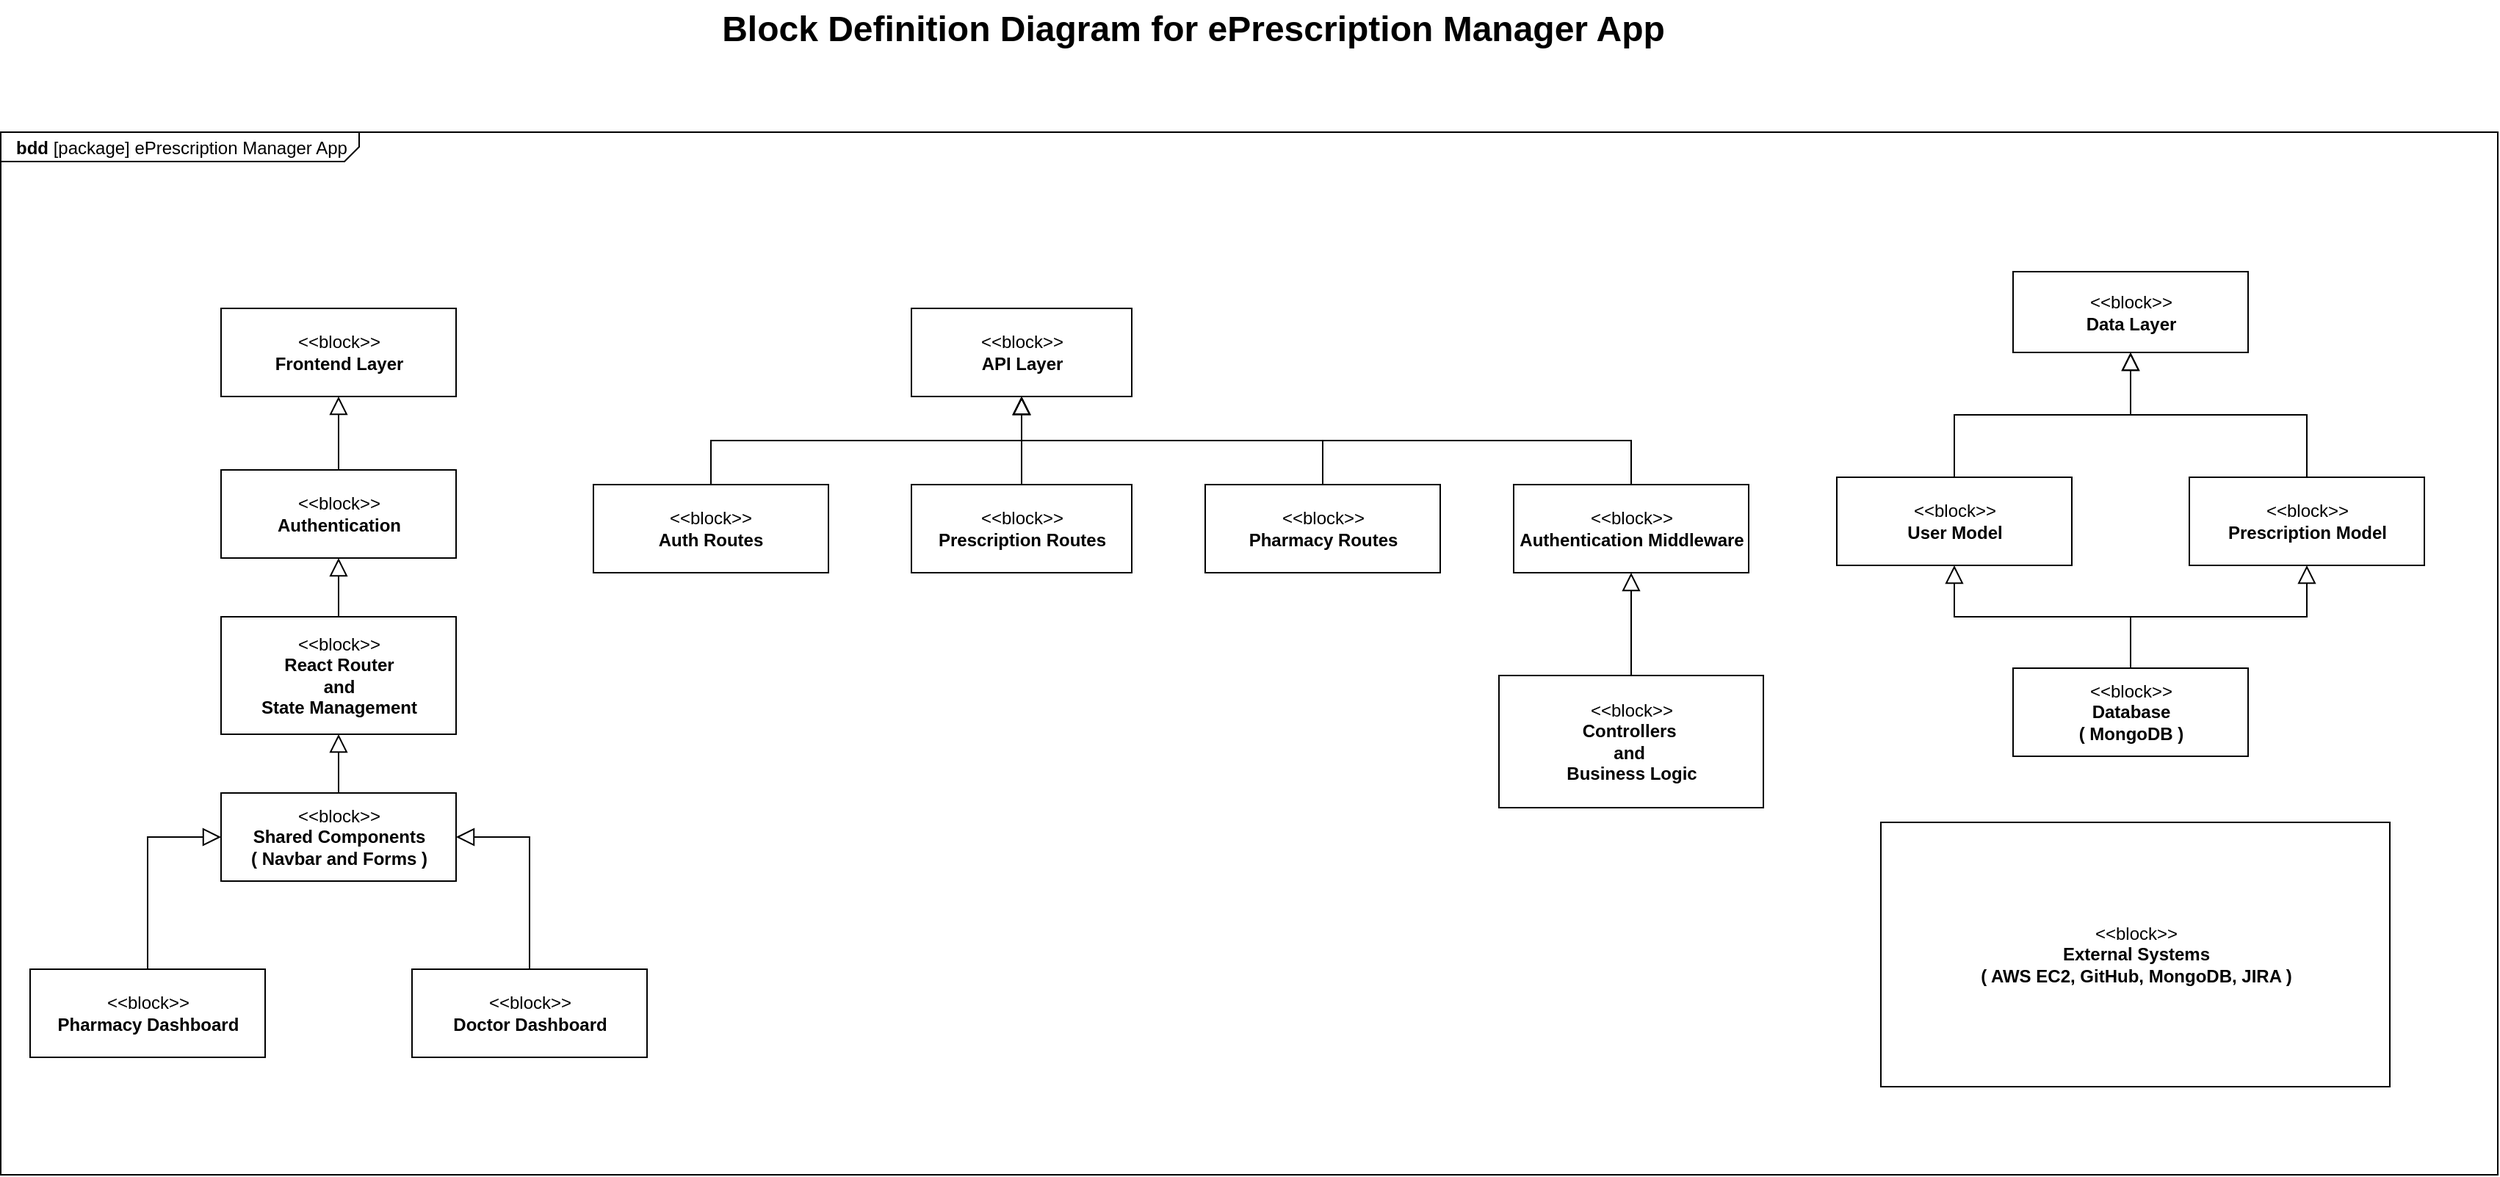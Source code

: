 <mxfile version="28.1.0">
  <diagram name="Page-1" id="929967ad-93f9-6ef4-fab6-5d389245f69c">
    <mxGraphModel dx="3438.5" dy="1584" grid="1" gridSize="10" guides="1" tooltips="1" connect="1" arrows="1" fold="1" page="1" pageScale="1.5" pageWidth="1169" pageHeight="826" background="none" math="0" shadow="0">
      <root>
        <mxCell id="0" style=";html=1;" />
        <mxCell id="1" style=";html=1;" parent="0" />
        <mxCell id="1672d66443f91eb5-23" value="Block Definition Diagram for ePrescription Manager App" style="text;strokeColor=none;fillColor=none;html=1;fontSize=24;fontStyle=1;verticalAlign=middle;align=center;" parent="1" vertex="1">
          <mxGeometry x="-820" y="40" width="1510" height="40" as="geometry" />
        </mxCell>
        <mxCell id="Wz-yfDFZc7wDXekqJ1n8-1" value="&lt;p style=&quot;margin:0px;margin-top:4px;margin-left:10px;text-align:left;&quot;&gt;&lt;b&gt;bdd&lt;/b&gt;&amp;nbsp;[package] ePrescription Manager App&lt;/p&gt;" style="html=1;shape=mxgraph.sysml.package;labelX=244.83;align=left;spacingLeft=10;overflow=fill;recursiveResize=0;" parent="1" vertex="1">
          <mxGeometry x="-876.5" y="130" width="1700" height="710" as="geometry" />
        </mxCell>
        <mxCell id="Wz-yfDFZc7wDXekqJ1n8-3" value="&lt;span style=&quot;font-weight: normal;&quot;&gt;&amp;lt;&amp;lt;block&amp;gt;&amp;gt;&lt;/span&gt;&lt;div&gt;Frontend Layer&lt;/div&gt;" style="strokeColor=inherit;fillColor=inherit;gradientColor=inherit;shape=rect;fontStyle=1;html=1;whiteSpace=wrap;align=center;" parent="Wz-yfDFZc7wDXekqJ1n8-1" vertex="1">
          <mxGeometry x="150" y="120" width="160" height="60" as="geometry" />
        </mxCell>
        <mxCell id="f8R9u9px-EH5b3UmAq_i-1" value="&lt;span style=&quot;font-weight: normal;&quot;&gt;&amp;lt;&amp;lt;block&amp;gt;&amp;gt;&lt;/span&gt;&lt;div&gt;API Layer&lt;/div&gt;" style="strokeColor=inherit;fillColor=inherit;gradientColor=inherit;shape=rect;fontStyle=1;html=1;whiteSpace=wrap;align=center;" vertex="1" parent="Wz-yfDFZc7wDXekqJ1n8-1">
          <mxGeometry x="620" y="120" width="150" height="60" as="geometry" />
        </mxCell>
        <mxCell id="f8R9u9px-EH5b3UmAq_i-2" value="&lt;span style=&quot;font-weight: normal;&quot;&gt;&amp;lt;&amp;lt;block&amp;gt;&amp;gt;&lt;/span&gt;&lt;div&gt;Data Layer&lt;/div&gt;" style="strokeColor=inherit;fillColor=inherit;gradientColor=inherit;shape=rect;fontStyle=1;html=1;whiteSpace=wrap;align=center;" vertex="1" parent="Wz-yfDFZc7wDXekqJ1n8-1">
          <mxGeometry x="1370" y="95" width="160" height="55" as="geometry" />
        </mxCell>
        <mxCell id="f8R9u9px-EH5b3UmAq_i-4" style="edgeStyle=orthogonalEdgeStyle;rounded=0;orthogonalLoop=1;jettySize=auto;html=1;endArrow=block;endFill=0;endSize=10;" edge="1" parent="Wz-yfDFZc7wDXekqJ1n8-1" source="f8R9u9px-EH5b3UmAq_i-3" target="Wz-yfDFZc7wDXekqJ1n8-3">
          <mxGeometry relative="1" as="geometry" />
        </mxCell>
        <mxCell id="f8R9u9px-EH5b3UmAq_i-3" value="&lt;span style=&quot;font-weight: normal;&quot;&gt;&amp;lt;&amp;lt;block&amp;gt;&amp;gt;&lt;/span&gt;&lt;div&gt;Authentication&lt;/div&gt;" style="strokeColor=inherit;fillColor=inherit;gradientColor=inherit;shape=rect;fontStyle=1;html=1;whiteSpace=wrap;align=center;" vertex="1" parent="Wz-yfDFZc7wDXekqJ1n8-1">
          <mxGeometry x="150" y="230" width="160" height="60" as="geometry" />
        </mxCell>
        <mxCell id="f8R9u9px-EH5b3UmAq_i-13" style="edgeStyle=orthogonalEdgeStyle;rounded=0;orthogonalLoop=1;jettySize=auto;html=1;entryX=0;entryY=0.5;entryDx=0;entryDy=0;endSize=10;endArrow=block;endFill=0;" edge="1" parent="Wz-yfDFZc7wDXekqJ1n8-1" source="f8R9u9px-EH5b3UmAq_i-5" target="f8R9u9px-EH5b3UmAq_i-7">
          <mxGeometry relative="1" as="geometry" />
        </mxCell>
        <mxCell id="f8R9u9px-EH5b3UmAq_i-5" value="&lt;span style=&quot;font-weight: normal;&quot;&gt;&amp;lt;&amp;lt;block&amp;gt;&amp;gt;&lt;/span&gt;&lt;div&gt;Pharmacy Dashboard&lt;/div&gt;" style="strokeColor=inherit;fillColor=inherit;gradientColor=inherit;shape=rect;fontStyle=1;html=1;whiteSpace=wrap;align=center;" vertex="1" parent="Wz-yfDFZc7wDXekqJ1n8-1">
          <mxGeometry x="20" y="570" width="160" height="60" as="geometry" />
        </mxCell>
        <mxCell id="f8R9u9px-EH5b3UmAq_i-14" style="edgeStyle=orthogonalEdgeStyle;rounded=0;orthogonalLoop=1;jettySize=auto;html=1;entryX=1;entryY=0.5;entryDx=0;entryDy=0;endArrow=block;endFill=0;endSize=10;" edge="1" parent="Wz-yfDFZc7wDXekqJ1n8-1" source="f8R9u9px-EH5b3UmAq_i-6" target="f8R9u9px-EH5b3UmAq_i-7">
          <mxGeometry relative="1" as="geometry" />
        </mxCell>
        <mxCell id="f8R9u9px-EH5b3UmAq_i-6" value="&lt;span style=&quot;font-weight: normal;&quot;&gt;&amp;lt;&amp;lt;block&amp;gt;&amp;gt;&lt;/span&gt;&lt;div&gt;Doctor Dashboard&lt;/div&gt;" style="strokeColor=inherit;fillColor=inherit;gradientColor=inherit;shape=rect;fontStyle=1;html=1;whiteSpace=wrap;align=center;" vertex="1" parent="Wz-yfDFZc7wDXekqJ1n8-1">
          <mxGeometry x="280" y="570" width="160" height="60" as="geometry" />
        </mxCell>
        <mxCell id="f8R9u9px-EH5b3UmAq_i-12" style="edgeStyle=orthogonalEdgeStyle;rounded=0;orthogonalLoop=1;jettySize=auto;html=1;entryX=0.5;entryY=1;entryDx=0;entryDy=0;endSize=10;endArrow=block;endFill=0;" edge="1" parent="Wz-yfDFZc7wDXekqJ1n8-1" source="f8R9u9px-EH5b3UmAq_i-7" target="f8R9u9px-EH5b3UmAq_i-8">
          <mxGeometry relative="1" as="geometry" />
        </mxCell>
        <mxCell id="f8R9u9px-EH5b3UmAq_i-7" value="&lt;span style=&quot;font-weight: normal;&quot;&gt;&amp;lt;&amp;lt;block&amp;gt;&amp;gt;&lt;/span&gt;&lt;div&gt;Shared Components&lt;/div&gt;&lt;div&gt;( Navbar and Forms )&lt;/div&gt;" style="strokeColor=inherit;fillColor=inherit;gradientColor=inherit;shape=rect;fontStyle=1;html=1;whiteSpace=wrap;align=center;" vertex="1" parent="Wz-yfDFZc7wDXekqJ1n8-1">
          <mxGeometry x="150" y="450" width="160" height="60" as="geometry" />
        </mxCell>
        <mxCell id="f8R9u9px-EH5b3UmAq_i-11" style="edgeStyle=orthogonalEdgeStyle;rounded=0;orthogonalLoop=1;jettySize=auto;html=1;endArrow=block;endFill=0;endSize=10;" edge="1" parent="Wz-yfDFZc7wDXekqJ1n8-1" source="f8R9u9px-EH5b3UmAq_i-8" target="f8R9u9px-EH5b3UmAq_i-3">
          <mxGeometry relative="1" as="geometry" />
        </mxCell>
        <mxCell id="f8R9u9px-EH5b3UmAq_i-8" value="&lt;span style=&quot;font-weight: normal;&quot;&gt;&amp;lt;&amp;lt;block&amp;gt;&amp;gt;&lt;/span&gt;&lt;div&gt;React Router&lt;/div&gt;&lt;div&gt;and&lt;/div&gt;&lt;div&gt;State Management&lt;/div&gt;" style="strokeColor=inherit;fillColor=inherit;gradientColor=inherit;shape=rect;fontStyle=1;html=1;whiteSpace=wrap;align=center;" vertex="1" parent="Wz-yfDFZc7wDXekqJ1n8-1">
          <mxGeometry x="150" y="330" width="160" height="80" as="geometry" />
        </mxCell>
        <mxCell id="f8R9u9px-EH5b3UmAq_i-19" value="&lt;span style=&quot;font-weight: normal;&quot;&gt;&amp;lt;&amp;lt;block&amp;gt;&amp;gt;&lt;/span&gt;&lt;div&gt;External Systems&lt;/div&gt;&lt;div&gt;( AWS EC2,&amp;nbsp;&lt;span style=&quot;background-color: transparent; color: light-dark(rgb(0, 0, 0), rgb(255, 255, 255));&quot;&gt;GitHub,&amp;nbsp;&lt;/span&gt;&lt;span style=&quot;background-color: transparent; color: light-dark(rgb(0, 0, 0), rgb(255, 255, 255));&quot;&gt;MongoDB,&amp;nbsp;&lt;/span&gt;&lt;span style=&quot;background-color: transparent; color: light-dark(rgb(0, 0, 0), rgb(255, 255, 255));&quot;&gt;JIRA )&lt;/span&gt;&lt;/div&gt;" style="strokeColor=inherit;fillColor=inherit;gradientColor=inherit;shape=rect;fontStyle=1;html=1;whiteSpace=wrap;align=center;" vertex="1" parent="Wz-yfDFZc7wDXekqJ1n8-1">
          <mxGeometry x="1280" y="470" width="346.5" height="180" as="geometry" />
        </mxCell>
        <mxCell id="f8R9u9px-EH5b3UmAq_i-39" style="edgeStyle=orthogonalEdgeStyle;rounded=0;orthogonalLoop=1;jettySize=auto;html=1;entryX=0.5;entryY=1;entryDx=0;entryDy=0;exitX=0.5;exitY=0;exitDx=0;exitDy=0;endArrow=block;endFill=0;endSize=10;" edge="1" parent="Wz-yfDFZc7wDXekqJ1n8-1" source="f8R9u9px-EH5b3UmAq_i-20" target="f8R9u9px-EH5b3UmAq_i-1">
          <mxGeometry relative="1" as="geometry" />
        </mxCell>
        <mxCell id="f8R9u9px-EH5b3UmAq_i-20" value="&lt;span style=&quot;font-weight: normal;&quot;&gt;&amp;lt;&amp;lt;block&amp;gt;&amp;gt;&lt;/span&gt;&lt;div&gt;Auth Routes&lt;/div&gt;" style="strokeColor=inherit;fillColor=inherit;gradientColor=inherit;shape=rect;fontStyle=1;html=1;whiteSpace=wrap;align=center;" vertex="1" parent="Wz-yfDFZc7wDXekqJ1n8-1">
          <mxGeometry x="403.5" y="240" width="160" height="60" as="geometry" />
        </mxCell>
        <mxCell id="f8R9u9px-EH5b3UmAq_i-38" style="edgeStyle=orthogonalEdgeStyle;rounded=0;orthogonalLoop=1;jettySize=auto;html=1;endArrow=block;endFill=0;endSize=10;" edge="1" parent="Wz-yfDFZc7wDXekqJ1n8-1" source="f8R9u9px-EH5b3UmAq_i-21" target="f8R9u9px-EH5b3UmAq_i-1">
          <mxGeometry relative="1" as="geometry" />
        </mxCell>
        <mxCell id="f8R9u9px-EH5b3UmAq_i-21" value="&lt;span style=&quot;font-weight: normal;&quot;&gt;&amp;lt;&amp;lt;block&amp;gt;&amp;gt;&lt;/span&gt;&lt;div&gt;Prescription Routes&lt;/div&gt;" style="strokeColor=inherit;fillColor=inherit;gradientColor=inherit;shape=rect;fontStyle=1;html=1;whiteSpace=wrap;align=center;" vertex="1" parent="Wz-yfDFZc7wDXekqJ1n8-1">
          <mxGeometry x="620" y="240" width="150" height="60" as="geometry" />
        </mxCell>
        <mxCell id="f8R9u9px-EH5b3UmAq_i-37" style="edgeStyle=orthogonalEdgeStyle;rounded=0;orthogonalLoop=1;jettySize=auto;html=1;exitX=0.5;exitY=0;exitDx=0;exitDy=0;endArrow=block;endFill=0;endSize=10;" edge="1" parent="Wz-yfDFZc7wDXekqJ1n8-1" source="f8R9u9px-EH5b3UmAq_i-22" target="f8R9u9px-EH5b3UmAq_i-1">
          <mxGeometry relative="1" as="geometry" />
        </mxCell>
        <mxCell id="f8R9u9px-EH5b3UmAq_i-22" value="&lt;span style=&quot;font-weight: normal;&quot;&gt;&amp;lt;&amp;lt;block&amp;gt;&amp;gt;&lt;/span&gt;&lt;div&gt;Pharmacy Routes&lt;/div&gt;" style="strokeColor=inherit;fillColor=inherit;gradientColor=inherit;shape=rect;fontStyle=1;html=1;whiteSpace=wrap;align=center;" vertex="1" parent="Wz-yfDFZc7wDXekqJ1n8-1">
          <mxGeometry x="820" y="240" width="160" height="60" as="geometry" />
        </mxCell>
        <mxCell id="f8R9u9px-EH5b3UmAq_i-45" style="edgeStyle=orthogonalEdgeStyle;rounded=0;orthogonalLoop=1;jettySize=auto;html=1;entryX=0.5;entryY=1;entryDx=0;entryDy=0;exitX=0.5;exitY=0;exitDx=0;exitDy=0;endArrow=block;endFill=0;endSize=10;" edge="1" parent="Wz-yfDFZc7wDXekqJ1n8-1" source="f8R9u9px-EH5b3UmAq_i-23" target="f8R9u9px-EH5b3UmAq_i-1">
          <mxGeometry relative="1" as="geometry" />
        </mxCell>
        <mxCell id="f8R9u9px-EH5b3UmAq_i-23" value="&lt;span style=&quot;font-weight: normal;&quot;&gt;&amp;lt;&amp;lt;block&amp;gt;&amp;gt;&lt;/span&gt;&lt;div&gt;Authentication Middleware&lt;/div&gt;" style="strokeColor=inherit;fillColor=inherit;gradientColor=inherit;shape=rect;fontStyle=1;html=1;whiteSpace=wrap;align=center;" vertex="1" parent="Wz-yfDFZc7wDXekqJ1n8-1">
          <mxGeometry x="1030" y="240" width="160" height="60" as="geometry" />
        </mxCell>
        <mxCell id="f8R9u9px-EH5b3UmAq_i-43" style="edgeStyle=orthogonalEdgeStyle;rounded=0;orthogonalLoop=1;jettySize=auto;html=1;entryX=0.5;entryY=1;entryDx=0;entryDy=0;endArrow=block;endFill=0;endSize=10;" edge="1" parent="Wz-yfDFZc7wDXekqJ1n8-1" source="f8R9u9px-EH5b3UmAq_i-24" target="f8R9u9px-EH5b3UmAq_i-23">
          <mxGeometry relative="1" as="geometry" />
        </mxCell>
        <mxCell id="f8R9u9px-EH5b3UmAq_i-24" value="&lt;span style=&quot;font-weight: normal;&quot;&gt;&amp;lt;&amp;lt;block&amp;gt;&amp;gt;&lt;/span&gt;&lt;div&gt;Controllers&amp;nbsp;&lt;/div&gt;&lt;div&gt;and&amp;nbsp;&lt;/div&gt;&lt;div&gt;Business Logic&lt;/div&gt;" style="strokeColor=inherit;fillColor=inherit;gradientColor=inherit;shape=rect;fontStyle=1;html=1;whiteSpace=wrap;align=center;" vertex="1" parent="Wz-yfDFZc7wDXekqJ1n8-1">
          <mxGeometry x="1020" y="370" width="180" height="90" as="geometry" />
        </mxCell>
        <mxCell id="f8R9u9px-EH5b3UmAq_i-28" style="edgeStyle=orthogonalEdgeStyle;rounded=0;orthogonalLoop=1;jettySize=auto;html=1;entryX=0.5;entryY=1;entryDx=0;entryDy=0;endSize=10;endArrow=block;endFill=0;" edge="1" parent="Wz-yfDFZc7wDXekqJ1n8-1" source="f8R9u9px-EH5b3UmAq_i-25" target="f8R9u9px-EH5b3UmAq_i-2">
          <mxGeometry relative="1" as="geometry" />
        </mxCell>
        <mxCell id="f8R9u9px-EH5b3UmAq_i-25" value="&lt;span style=&quot;font-weight: normal;&quot;&gt;&amp;lt;&amp;lt;block&amp;gt;&amp;gt;&lt;/span&gt;&lt;div&gt;User Model&lt;/div&gt;" style="strokeColor=inherit;fillColor=inherit;gradientColor=inherit;shape=rect;fontStyle=1;html=1;whiteSpace=wrap;align=center;" vertex="1" parent="Wz-yfDFZc7wDXekqJ1n8-1">
          <mxGeometry x="1250" y="235" width="160" height="60" as="geometry" />
        </mxCell>
        <mxCell id="f8R9u9px-EH5b3UmAq_i-29" style="edgeStyle=orthogonalEdgeStyle;rounded=0;orthogonalLoop=1;jettySize=auto;html=1;entryX=0.5;entryY=1;entryDx=0;entryDy=0;endArrow=block;endFill=0;endSize=10;" edge="1" parent="Wz-yfDFZc7wDXekqJ1n8-1" source="f8R9u9px-EH5b3UmAq_i-26" target="f8R9u9px-EH5b3UmAq_i-2">
          <mxGeometry relative="1" as="geometry" />
        </mxCell>
        <mxCell id="f8R9u9px-EH5b3UmAq_i-26" value="&lt;span style=&quot;font-weight: normal;&quot;&gt;&amp;lt;&amp;lt;block&amp;gt;&amp;gt;&lt;/span&gt;&lt;div&gt;Prescription Model&lt;/div&gt;" style="strokeColor=inherit;fillColor=inherit;gradientColor=inherit;shape=rect;fontStyle=1;html=1;whiteSpace=wrap;align=center;" vertex="1" parent="Wz-yfDFZc7wDXekqJ1n8-1">
          <mxGeometry x="1490" y="235" width="160" height="60" as="geometry" />
        </mxCell>
        <mxCell id="f8R9u9px-EH5b3UmAq_i-30" style="edgeStyle=orthogonalEdgeStyle;rounded=0;orthogonalLoop=1;jettySize=auto;html=1;entryX=0.5;entryY=1;entryDx=0;entryDy=0;endArrow=block;endFill=0;endSize=10;" edge="1" parent="Wz-yfDFZc7wDXekqJ1n8-1" source="f8R9u9px-EH5b3UmAq_i-27" target="f8R9u9px-EH5b3UmAq_i-25">
          <mxGeometry relative="1" as="geometry" />
        </mxCell>
        <mxCell id="f8R9u9px-EH5b3UmAq_i-31" style="edgeStyle=orthogonalEdgeStyle;rounded=0;orthogonalLoop=1;jettySize=auto;html=1;startArrow=none;startFill=0;startSize=10;endArrow=block;endFill=0;endSize=10;" edge="1" parent="Wz-yfDFZc7wDXekqJ1n8-1" source="f8R9u9px-EH5b3UmAq_i-27" target="f8R9u9px-EH5b3UmAq_i-26">
          <mxGeometry relative="1" as="geometry" />
        </mxCell>
        <mxCell id="f8R9u9px-EH5b3UmAq_i-27" value="&lt;span style=&quot;font-weight: normal;&quot;&gt;&amp;lt;&amp;lt;block&amp;gt;&amp;gt;&lt;/span&gt;&lt;div&gt;Database&lt;/div&gt;&lt;div&gt;( MongoDB )&lt;/div&gt;" style="strokeColor=inherit;fillColor=inherit;gradientColor=inherit;shape=rect;fontStyle=1;html=1;whiteSpace=wrap;align=center;" vertex="1" parent="Wz-yfDFZc7wDXekqJ1n8-1">
          <mxGeometry x="1370" y="365" width="160" height="60" as="geometry" />
        </mxCell>
      </root>
    </mxGraphModel>
  </diagram>
</mxfile>
